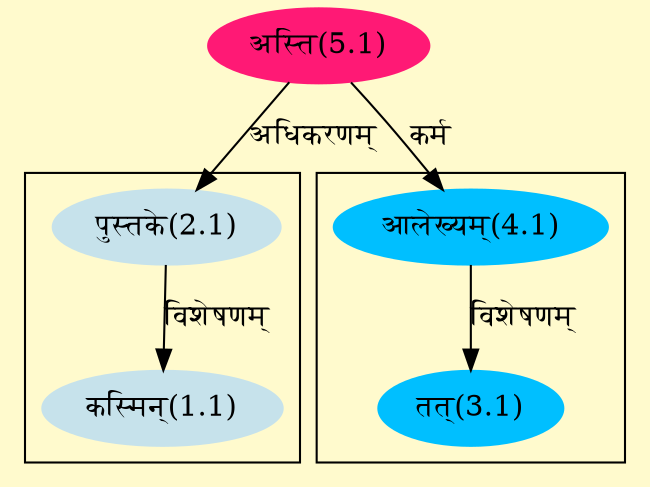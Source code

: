 digraph G{
rankdir=BT;
 compound=true;
 bgcolor="lemonchiffon1";

subgraph cluster_1{
Node1_1 [style=filled, color="#C6E2EB" label = "कस्मिन्(1.1)"]
Node2_1 [style=filled, color="#C6E2EB" label = "पुस्तके(2.1)"]

}

subgraph cluster_2{
Node3_1 [style=filled, color="#00BFFF" label = "तत्(3.1)"]
Node4_1 [style=filled, color="#00BFFF" label = "आलेख्यम्(4.1)"]

}
Node2_1 [style=filled, color="#C6E2EB" label = "पुस्तके(2.1)"]
Node5_1 [style=filled, color="#FF1975" label = "अस्ति(5.1)"]
Node4_1 [style=filled, color="#00BFFF" label = "आलेख्यम्(4.1)"]
Node3_1 [style=filled, color="#00BFFF" label = "तत्(3.1)"]
/* Start of Relations section */

Node1_1 -> Node2_1 [  label="विशेषणम्"  dir="back" ]
Node2_1 -> Node5_1 [  label="अधिकरणम्"  dir="back" ]
Node3_1 -> Node4_1 [  label="विशेषणम्"  dir="back" ]
Node4_1 -> Node5_1 [  label="कर्म"  dir="back" ]
}
